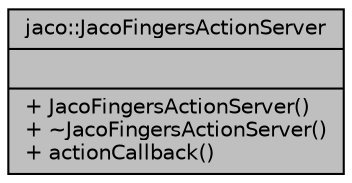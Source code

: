 digraph "jaco::JacoFingersActionServer"
{
  edge [fontname="Helvetica",fontsize="10",labelfontname="Helvetica",labelfontsize="10"];
  node [fontname="Helvetica",fontsize="10",shape=record];
  Node1 [label="{jaco::JacoFingersActionServer\n||+ JacoFingersActionServer()\l+ ~JacoFingersActionServer()\l+ actionCallback()\l}",height=0.2,width=0.4,color="black", fillcolor="grey75", style="filled", fontcolor="black"];
}
